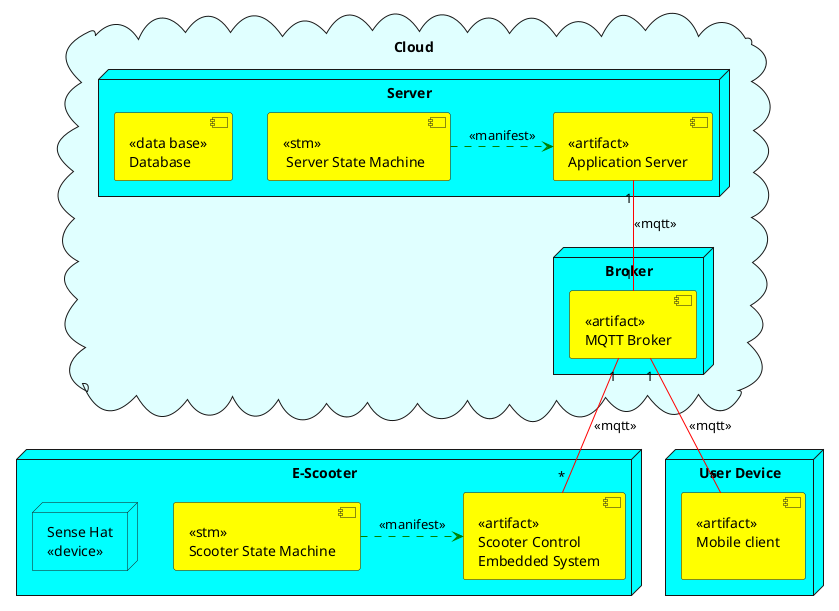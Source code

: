 @startuml

node "User Device" #cyan {
    component "<<artifact>>\nMobile client\n" as MobileApp #yellow
}

cloud "Cloud" #lightcyan {
  node "Server" #cyan {
      component "<<artifact>>\nApplication Server" as AppServer #yellow
      component "<<data base>>\nDatabase" as db #yellow
      component "<<stm>>\n Server State Machine" as ServerStateMachine #yellow
  }

  node "Broker" as broker #cyan {
      component "<<artifact>>\nMQTT Broker" as Broker #yellow
  }
}

node "E-Scooter" #cyan {
    component "<<artifact>>\nScooter Control\nEmbedded System" as ScooterControl #yellow
    component "<<stm>>\nScooter State Machine" as ScooterStateMachine #yellow
    node "Sense Hat\n<<device>>" as SenseHat #cyan
}

MobileApp "*" -up- "1" Broker #red: <<mqtt>>
AppServer "1" -- "1" Broker #red: <<mqtt>>
ScooterControl "*" -up- "1" Broker #red: <<mqtt>>


' Manifest the state machines
ServerStateMachine .> AppServer #green: <<manifest>>
ScooterStateMachine .> ScooterControl #green: <<manifest>>
@endumlz